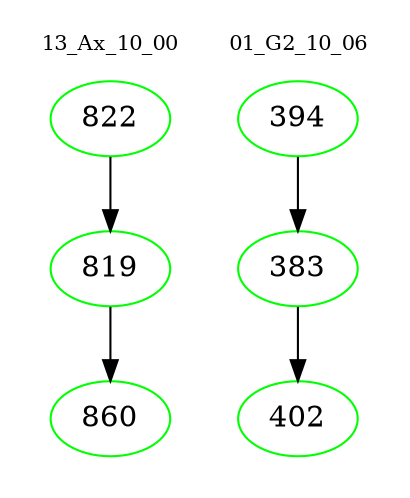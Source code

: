digraph{
subgraph cluster_0 {
color = white
label = "13_Ax_10_00";
fontsize=10;
T0_822 [label="822", color="green"]
T0_822 -> T0_819 [color="black"]
T0_819 [label="819", color="green"]
T0_819 -> T0_860 [color="black"]
T0_860 [label="860", color="green"]
}
subgraph cluster_1 {
color = white
label = "01_G2_10_06";
fontsize=10;
T1_394 [label="394", color="green"]
T1_394 -> T1_383 [color="black"]
T1_383 [label="383", color="green"]
T1_383 -> T1_402 [color="black"]
T1_402 [label="402", color="green"]
}
}
